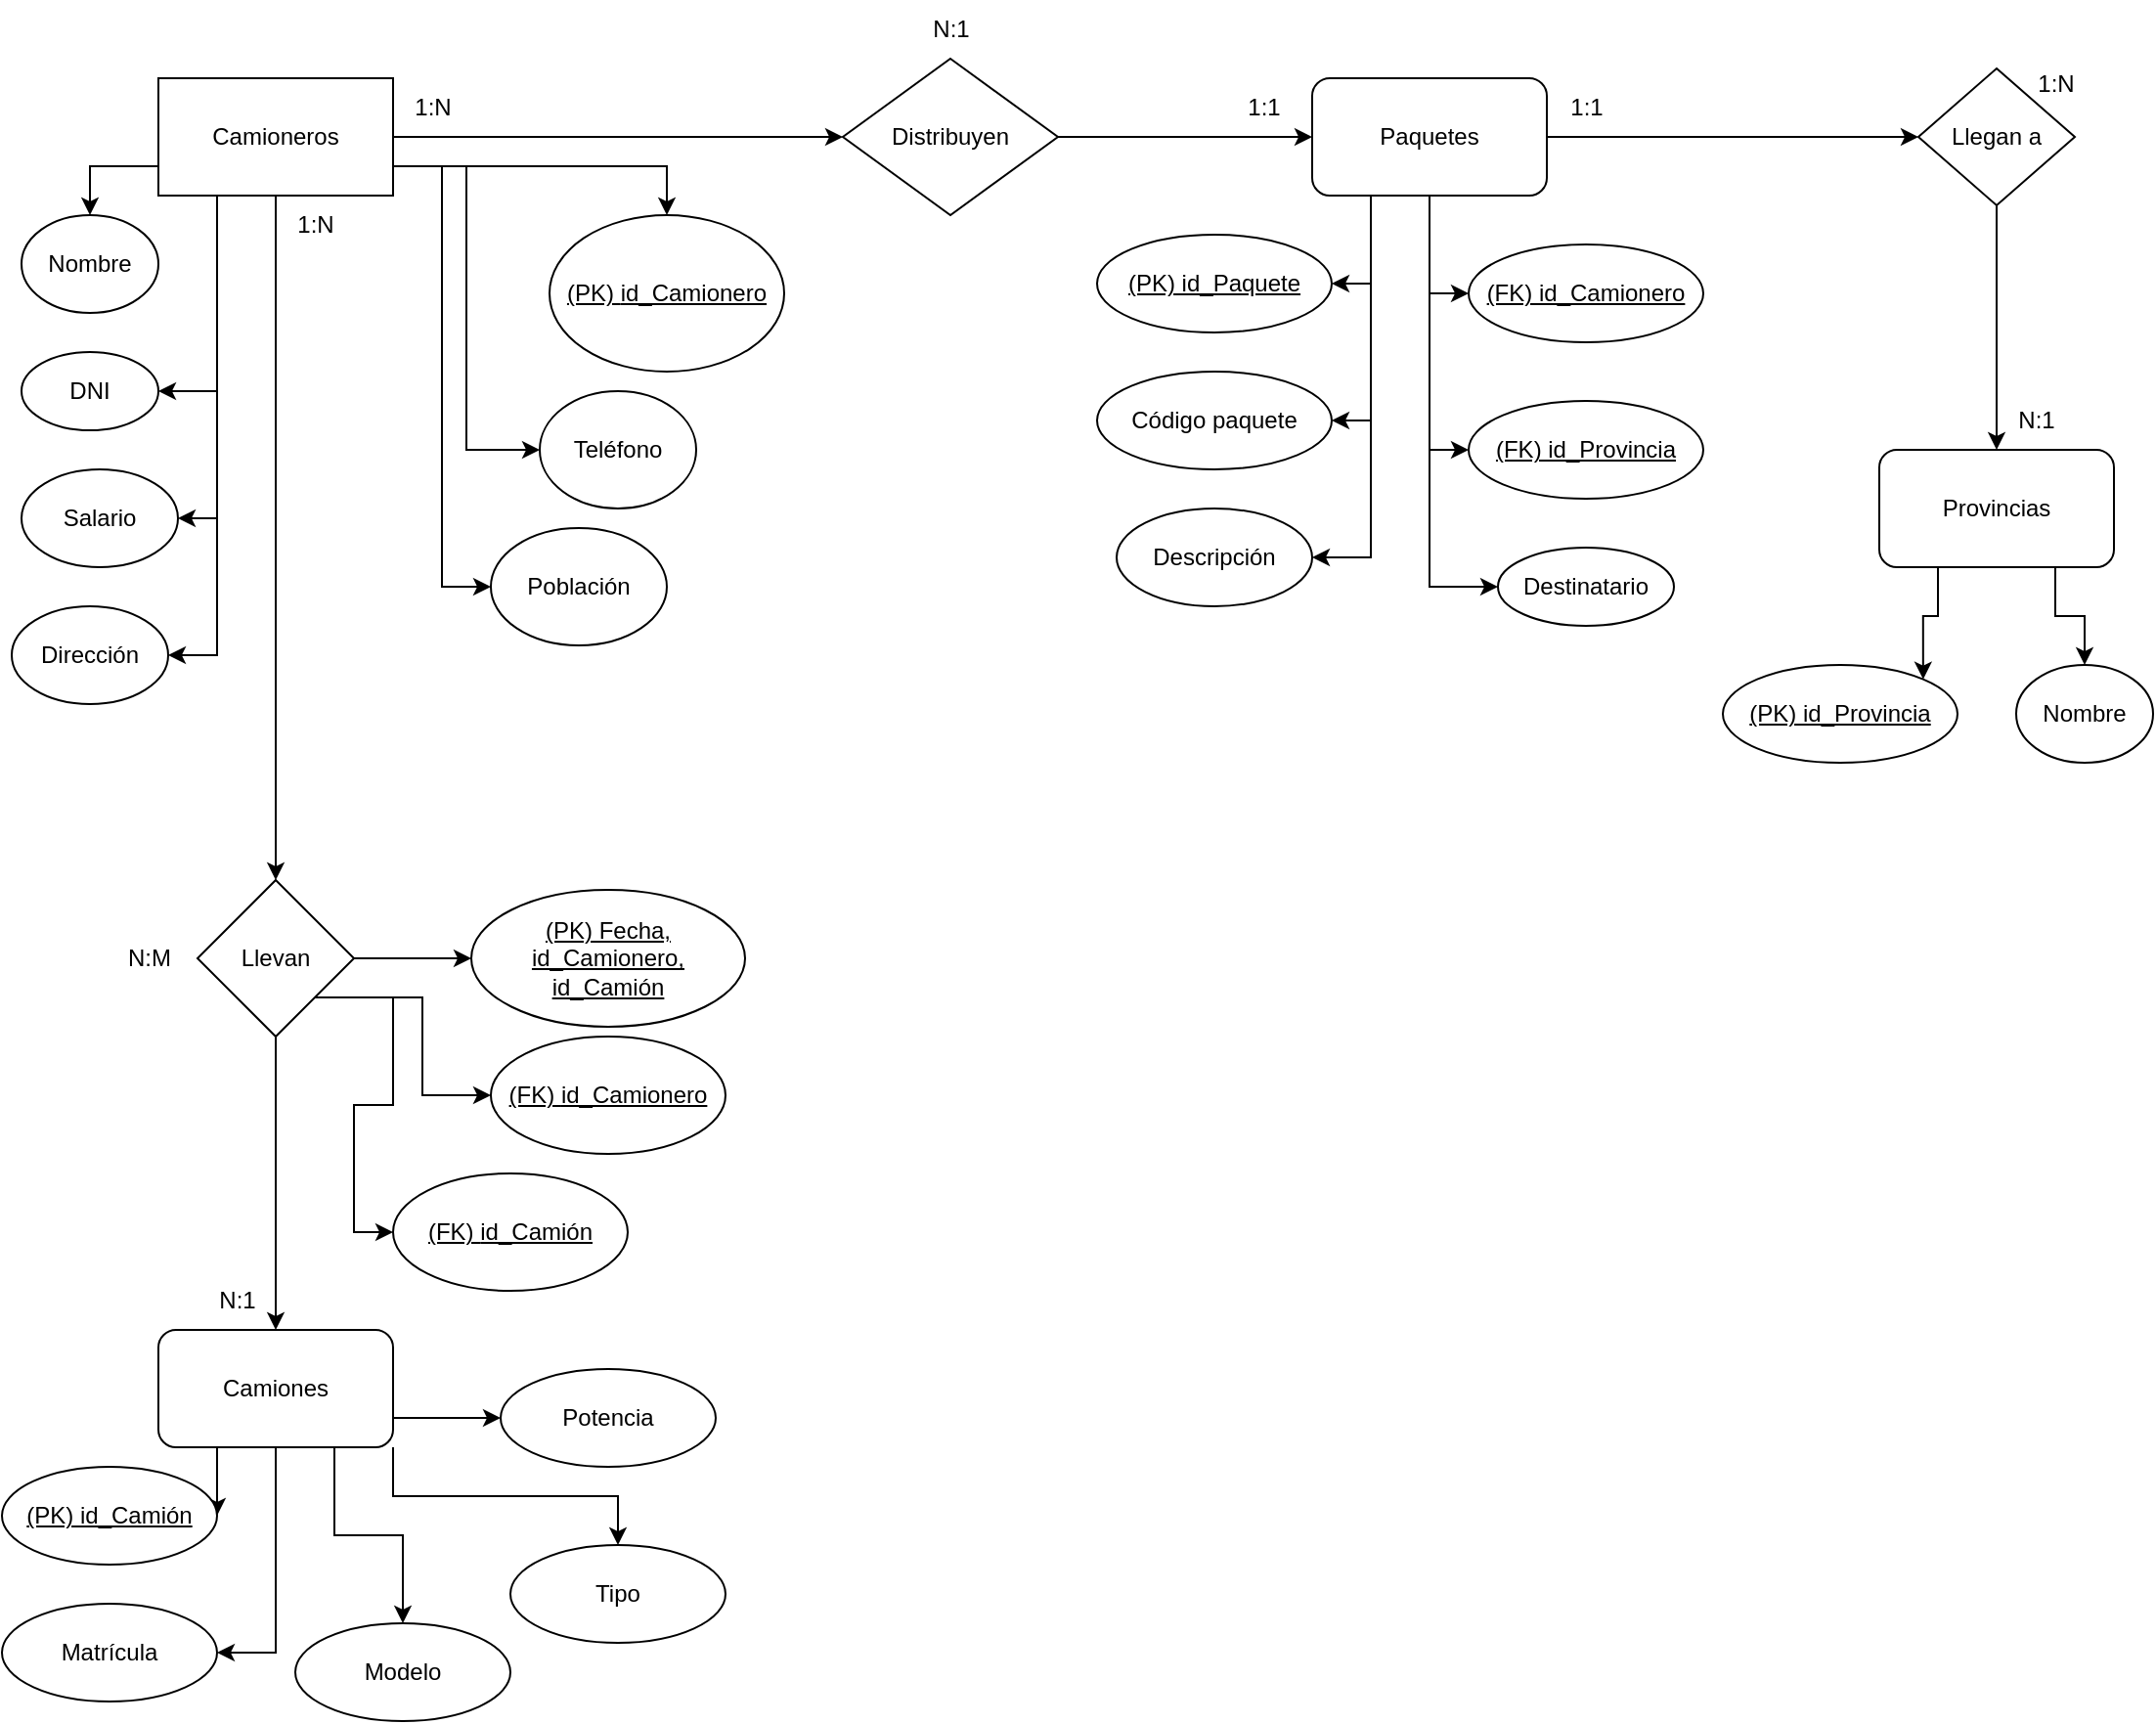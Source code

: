 <mxfile version="28.2.5">
  <diagram name="Página-1" id="GC05-0I16nLp6_O05Fju">
    <mxGraphModel dx="1281" dy="660" grid="1" gridSize="10" guides="1" tooltips="1" connect="1" arrows="1" fold="1" page="1" pageScale="1" pageWidth="1600" pageHeight="900" math="0" shadow="0">
      <root>
        <mxCell id="0" />
        <mxCell id="1" parent="0" />
        <mxCell id="a_NJxbyLy0bWbnUy5ZYN-10" style="edgeStyle=orthogonalEdgeStyle;rounded=0;orthogonalLoop=1;jettySize=auto;html=1;exitX=0;exitY=0.75;exitDx=0;exitDy=0;entryX=0.5;entryY=0;entryDx=0;entryDy=0;" edge="1" parent="1" source="a_NJxbyLy0bWbnUy5ZYN-1" target="a_NJxbyLy0bWbnUy5ZYN-4">
          <mxGeometry relative="1" as="geometry" />
        </mxCell>
        <mxCell id="a_NJxbyLy0bWbnUy5ZYN-12" style="edgeStyle=orthogonalEdgeStyle;rounded=0;orthogonalLoop=1;jettySize=auto;html=1;exitX=0.25;exitY=1;exitDx=0;exitDy=0;entryX=1;entryY=0.5;entryDx=0;entryDy=0;" edge="1" parent="1" source="a_NJxbyLy0bWbnUy5ZYN-1" target="a_NJxbyLy0bWbnUy5ZYN-2">
          <mxGeometry relative="1" as="geometry" />
        </mxCell>
        <mxCell id="a_NJxbyLy0bWbnUy5ZYN-14" style="edgeStyle=orthogonalEdgeStyle;rounded=0;orthogonalLoop=1;jettySize=auto;html=1;exitX=1;exitY=0.75;exitDx=0;exitDy=0;entryX=0.5;entryY=0;entryDx=0;entryDy=0;" edge="1" parent="1" source="a_NJxbyLy0bWbnUy5ZYN-1" target="a_NJxbyLy0bWbnUy5ZYN-3">
          <mxGeometry relative="1" as="geometry" />
        </mxCell>
        <mxCell id="a_NJxbyLy0bWbnUy5ZYN-19" style="edgeStyle=orthogonalEdgeStyle;rounded=0;orthogonalLoop=1;jettySize=auto;html=1;exitX=0.5;exitY=1;exitDx=0;exitDy=0;" edge="1" parent="1" source="a_NJxbyLy0bWbnUy5ZYN-1" target="a_NJxbyLy0bWbnUy5ZYN-20">
          <mxGeometry relative="1" as="geometry">
            <mxPoint x="140" y="470" as="targetPoint" />
          </mxGeometry>
        </mxCell>
        <mxCell id="a_NJxbyLy0bWbnUy5ZYN-40" style="edgeStyle=orthogonalEdgeStyle;rounded=0;orthogonalLoop=1;jettySize=auto;html=1;exitX=0.25;exitY=1;exitDx=0;exitDy=0;entryX=1;entryY=0.5;entryDx=0;entryDy=0;" edge="1" parent="1" source="a_NJxbyLy0bWbnUy5ZYN-1" target="a_NJxbyLy0bWbnUy5ZYN-8">
          <mxGeometry relative="1" as="geometry" />
        </mxCell>
        <mxCell id="a_NJxbyLy0bWbnUy5ZYN-41" style="edgeStyle=orthogonalEdgeStyle;rounded=0;orthogonalLoop=1;jettySize=auto;html=1;exitX=1;exitY=0.75;exitDx=0;exitDy=0;entryX=0;entryY=0.5;entryDx=0;entryDy=0;" edge="1" parent="1" source="a_NJxbyLy0bWbnUy5ZYN-1" target="a_NJxbyLy0bWbnUy5ZYN-5">
          <mxGeometry relative="1" as="geometry" />
        </mxCell>
        <mxCell id="a_NJxbyLy0bWbnUy5ZYN-42" style="edgeStyle=orthogonalEdgeStyle;rounded=0;orthogonalLoop=1;jettySize=auto;html=1;exitX=1;exitY=0.75;exitDx=0;exitDy=0;entryX=0;entryY=0.5;entryDx=0;entryDy=0;" edge="1" parent="1" source="a_NJxbyLy0bWbnUy5ZYN-1" target="a_NJxbyLy0bWbnUy5ZYN-7">
          <mxGeometry relative="1" as="geometry" />
        </mxCell>
        <mxCell id="a_NJxbyLy0bWbnUy5ZYN-43" style="edgeStyle=orthogonalEdgeStyle;rounded=0;orthogonalLoop=1;jettySize=auto;html=1;exitX=0.25;exitY=1;exitDx=0;exitDy=0;entryX=1;entryY=0.5;entryDx=0;entryDy=0;" edge="1" parent="1" source="a_NJxbyLy0bWbnUy5ZYN-1" target="a_NJxbyLy0bWbnUy5ZYN-6">
          <mxGeometry relative="1" as="geometry" />
        </mxCell>
        <mxCell id="a_NJxbyLy0bWbnUy5ZYN-46" style="edgeStyle=orthogonalEdgeStyle;rounded=0;orthogonalLoop=1;jettySize=auto;html=1;exitX=1;exitY=0.5;exitDx=0;exitDy=0;entryX=0;entryY=0.5;entryDx=0;entryDy=0;" edge="1" parent="1" source="a_NJxbyLy0bWbnUy5ZYN-1" target="a_NJxbyLy0bWbnUy5ZYN-45">
          <mxGeometry relative="1" as="geometry" />
        </mxCell>
        <mxCell id="a_NJxbyLy0bWbnUy5ZYN-1" value="Camioneros" style="rounded=0;whiteSpace=wrap;html=1;" vertex="1" parent="1">
          <mxGeometry x="80" y="40" width="120" height="60" as="geometry" />
        </mxCell>
        <mxCell id="a_NJxbyLy0bWbnUy5ZYN-2" value="DNI" style="ellipse;whiteSpace=wrap;html=1;" vertex="1" parent="1">
          <mxGeometry x="10" y="180" width="70" height="40" as="geometry" />
        </mxCell>
        <mxCell id="a_NJxbyLy0bWbnUy5ZYN-3" value="&lt;u&gt;(PK)&amp;nbsp;&lt;/u&gt;&lt;u&gt;id_Camionero&lt;/u&gt;" style="ellipse;whiteSpace=wrap;html=1;" vertex="1" parent="1">
          <mxGeometry x="280" y="110" width="120" height="80" as="geometry" />
        </mxCell>
        <mxCell id="a_NJxbyLy0bWbnUy5ZYN-4" value="Nombre" style="ellipse;whiteSpace=wrap;html=1;" vertex="1" parent="1">
          <mxGeometry x="10" y="110" width="70" height="50" as="geometry" />
        </mxCell>
        <mxCell id="a_NJxbyLy0bWbnUy5ZYN-5" value="Teléfono" style="ellipse;whiteSpace=wrap;html=1;" vertex="1" parent="1">
          <mxGeometry x="275" y="200" width="80" height="60" as="geometry" />
        </mxCell>
        <mxCell id="a_NJxbyLy0bWbnUy5ZYN-6" value="Dirección" style="ellipse;whiteSpace=wrap;html=1;" vertex="1" parent="1">
          <mxGeometry x="5" y="310" width="80" height="50" as="geometry" />
        </mxCell>
        <mxCell id="a_NJxbyLy0bWbnUy5ZYN-7" value="Población" style="ellipse;whiteSpace=wrap;html=1;" vertex="1" parent="1">
          <mxGeometry x="250" y="270" width="90" height="60" as="geometry" />
        </mxCell>
        <mxCell id="a_NJxbyLy0bWbnUy5ZYN-8" value="Salario" style="ellipse;whiteSpace=wrap;html=1;" vertex="1" parent="1">
          <mxGeometry x="10" y="240" width="80" height="50" as="geometry" />
        </mxCell>
        <mxCell id="a_NJxbyLy0bWbnUy5ZYN-25" style="edgeStyle=orthogonalEdgeStyle;rounded=0;orthogonalLoop=1;jettySize=auto;html=1;exitX=1;exitY=0.5;exitDx=0;exitDy=0;entryX=0;entryY=0.5;entryDx=0;entryDy=0;" edge="1" parent="1" source="a_NJxbyLy0bWbnUy5ZYN-20" target="a_NJxbyLy0bWbnUy5ZYN-21">
          <mxGeometry relative="1" as="geometry" />
        </mxCell>
        <mxCell id="a_NJxbyLy0bWbnUy5ZYN-26" style="edgeStyle=orthogonalEdgeStyle;rounded=0;orthogonalLoop=1;jettySize=auto;html=1;exitX=1;exitY=1;exitDx=0;exitDy=0;entryX=0;entryY=0.5;entryDx=0;entryDy=0;" edge="1" parent="1" source="a_NJxbyLy0bWbnUy5ZYN-20" target="a_NJxbyLy0bWbnUy5ZYN-23">
          <mxGeometry relative="1" as="geometry" />
        </mxCell>
        <mxCell id="a_NJxbyLy0bWbnUy5ZYN-27" style="edgeStyle=orthogonalEdgeStyle;rounded=0;orthogonalLoop=1;jettySize=auto;html=1;exitX=1;exitY=1;exitDx=0;exitDy=0;entryX=0;entryY=0.5;entryDx=0;entryDy=0;" edge="1" parent="1" source="a_NJxbyLy0bWbnUy5ZYN-20" target="a_NJxbyLy0bWbnUy5ZYN-24">
          <mxGeometry relative="1" as="geometry" />
        </mxCell>
        <mxCell id="a_NJxbyLy0bWbnUy5ZYN-39" style="edgeStyle=orthogonalEdgeStyle;rounded=0;orthogonalLoop=1;jettySize=auto;html=1;exitX=0.5;exitY=1;exitDx=0;exitDy=0;entryX=0.5;entryY=0;entryDx=0;entryDy=0;" edge="1" parent="1" source="a_NJxbyLy0bWbnUy5ZYN-20" target="a_NJxbyLy0bWbnUy5ZYN-28">
          <mxGeometry relative="1" as="geometry" />
        </mxCell>
        <mxCell id="a_NJxbyLy0bWbnUy5ZYN-20" value="Llevan" style="rhombus;whiteSpace=wrap;html=1;" vertex="1" parent="1">
          <mxGeometry x="100" y="450" width="80" height="80" as="geometry" />
        </mxCell>
        <mxCell id="a_NJxbyLy0bWbnUy5ZYN-21" value="&lt;u&gt;(PK) Fecha, id_Camionero, id_Camión&lt;/u&gt;" style="ellipse;whiteSpace=wrap;html=1;" vertex="1" parent="1">
          <mxGeometry x="240" y="455" width="140" height="70" as="geometry" />
        </mxCell>
        <mxCell id="a_NJxbyLy0bWbnUy5ZYN-23" value="&lt;u&gt;(FK)&amp;nbsp;&lt;/u&gt;&lt;u&gt;id_Camionero&lt;/u&gt;" style="ellipse;whiteSpace=wrap;html=1;" vertex="1" parent="1">
          <mxGeometry x="250" y="530" width="120" height="60" as="geometry" />
        </mxCell>
        <mxCell id="a_NJxbyLy0bWbnUy5ZYN-24" value="&lt;u&gt;(FK)&amp;nbsp;&lt;/u&gt;&lt;u&gt;id_Camión&lt;/u&gt;" style="ellipse;whiteSpace=wrap;html=1;" vertex="1" parent="1">
          <mxGeometry x="200" y="600" width="120" height="60" as="geometry" />
        </mxCell>
        <mxCell id="a_NJxbyLy0bWbnUy5ZYN-34" style="edgeStyle=orthogonalEdgeStyle;rounded=0;orthogonalLoop=1;jettySize=auto;html=1;exitX=0.25;exitY=1;exitDx=0;exitDy=0;entryX=1;entryY=0.5;entryDx=0;entryDy=0;" edge="1" parent="1" source="a_NJxbyLy0bWbnUy5ZYN-28" target="a_NJxbyLy0bWbnUy5ZYN-29">
          <mxGeometry relative="1" as="geometry" />
        </mxCell>
        <mxCell id="a_NJxbyLy0bWbnUy5ZYN-35" style="edgeStyle=orthogonalEdgeStyle;rounded=0;orthogonalLoop=1;jettySize=auto;html=1;exitX=0.5;exitY=1;exitDx=0;exitDy=0;entryX=1;entryY=0.5;entryDx=0;entryDy=0;" edge="1" parent="1" source="a_NJxbyLy0bWbnUy5ZYN-28" target="a_NJxbyLy0bWbnUy5ZYN-30">
          <mxGeometry relative="1" as="geometry" />
        </mxCell>
        <mxCell id="a_NJxbyLy0bWbnUy5ZYN-36" style="edgeStyle=orthogonalEdgeStyle;rounded=0;orthogonalLoop=1;jettySize=auto;html=1;exitX=0.75;exitY=1;exitDx=0;exitDy=0;" edge="1" parent="1" source="a_NJxbyLy0bWbnUy5ZYN-28" target="a_NJxbyLy0bWbnUy5ZYN-31">
          <mxGeometry relative="1" as="geometry" />
        </mxCell>
        <mxCell id="a_NJxbyLy0bWbnUy5ZYN-37" style="edgeStyle=orthogonalEdgeStyle;rounded=0;orthogonalLoop=1;jettySize=auto;html=1;exitX=1;exitY=1;exitDx=0;exitDy=0;" edge="1" parent="1" source="a_NJxbyLy0bWbnUy5ZYN-28" target="a_NJxbyLy0bWbnUy5ZYN-32">
          <mxGeometry relative="1" as="geometry" />
        </mxCell>
        <mxCell id="a_NJxbyLy0bWbnUy5ZYN-38" style="edgeStyle=orthogonalEdgeStyle;rounded=0;orthogonalLoop=1;jettySize=auto;html=1;exitX=1;exitY=0.75;exitDx=0;exitDy=0;entryX=0;entryY=0.5;entryDx=0;entryDy=0;" edge="1" parent="1" source="a_NJxbyLy0bWbnUy5ZYN-28" target="a_NJxbyLy0bWbnUy5ZYN-33">
          <mxGeometry relative="1" as="geometry" />
        </mxCell>
        <mxCell id="a_NJxbyLy0bWbnUy5ZYN-28" value="Camiones" style="rounded=1;whiteSpace=wrap;html=1;" vertex="1" parent="1">
          <mxGeometry x="80" y="680" width="120" height="60" as="geometry" />
        </mxCell>
        <mxCell id="a_NJxbyLy0bWbnUy5ZYN-29" value="&lt;u&gt;(PK) id_Camión&lt;/u&gt;" style="ellipse;whiteSpace=wrap;html=1;" vertex="1" parent="1">
          <mxGeometry y="750" width="110" height="50" as="geometry" />
        </mxCell>
        <mxCell id="a_NJxbyLy0bWbnUy5ZYN-30" value="Matrícula" style="ellipse;whiteSpace=wrap;html=1;" vertex="1" parent="1">
          <mxGeometry y="820" width="110" height="50" as="geometry" />
        </mxCell>
        <mxCell id="a_NJxbyLy0bWbnUy5ZYN-31" value="Modelo" style="ellipse;whiteSpace=wrap;html=1;" vertex="1" parent="1">
          <mxGeometry x="150" y="830" width="110" height="50" as="geometry" />
        </mxCell>
        <mxCell id="a_NJxbyLy0bWbnUy5ZYN-32" value="Tipo" style="ellipse;whiteSpace=wrap;html=1;" vertex="1" parent="1">
          <mxGeometry x="260" y="790" width="110" height="50" as="geometry" />
        </mxCell>
        <mxCell id="a_NJxbyLy0bWbnUy5ZYN-33" value="Potencia" style="ellipse;whiteSpace=wrap;html=1;" vertex="1" parent="1">
          <mxGeometry x="255" y="700" width="110" height="50" as="geometry" />
        </mxCell>
        <mxCell id="a_NJxbyLy0bWbnUy5ZYN-54" style="edgeStyle=orthogonalEdgeStyle;rounded=0;orthogonalLoop=1;jettySize=auto;html=1;exitX=0.25;exitY=1;exitDx=0;exitDy=0;entryX=1;entryY=0.5;entryDx=0;entryDy=0;" edge="1" parent="1" source="a_NJxbyLy0bWbnUy5ZYN-44" target="a_NJxbyLy0bWbnUy5ZYN-48">
          <mxGeometry relative="1" as="geometry" />
        </mxCell>
        <mxCell id="a_NJxbyLy0bWbnUy5ZYN-55" style="edgeStyle=orthogonalEdgeStyle;rounded=0;orthogonalLoop=1;jettySize=auto;html=1;exitX=0.25;exitY=1;exitDx=0;exitDy=0;entryX=1;entryY=0.5;entryDx=0;entryDy=0;" edge="1" parent="1" source="a_NJxbyLy0bWbnUy5ZYN-44" target="a_NJxbyLy0bWbnUy5ZYN-49">
          <mxGeometry relative="1" as="geometry" />
        </mxCell>
        <mxCell id="a_NJxbyLy0bWbnUy5ZYN-56" style="edgeStyle=orthogonalEdgeStyle;rounded=0;orthogonalLoop=1;jettySize=auto;html=1;exitX=0.25;exitY=1;exitDx=0;exitDy=0;entryX=1;entryY=0.5;entryDx=0;entryDy=0;" edge="1" parent="1" source="a_NJxbyLy0bWbnUy5ZYN-44" target="a_NJxbyLy0bWbnUy5ZYN-50">
          <mxGeometry relative="1" as="geometry" />
        </mxCell>
        <mxCell id="a_NJxbyLy0bWbnUy5ZYN-57" style="edgeStyle=orthogonalEdgeStyle;rounded=0;orthogonalLoop=1;jettySize=auto;html=1;exitX=0.5;exitY=1;exitDx=0;exitDy=0;entryX=0;entryY=0.5;entryDx=0;entryDy=0;" edge="1" parent="1" source="a_NJxbyLy0bWbnUy5ZYN-44" target="a_NJxbyLy0bWbnUy5ZYN-52">
          <mxGeometry relative="1" as="geometry" />
        </mxCell>
        <mxCell id="a_NJxbyLy0bWbnUy5ZYN-58" style="edgeStyle=orthogonalEdgeStyle;rounded=0;orthogonalLoop=1;jettySize=auto;html=1;exitX=0.5;exitY=1;exitDx=0;exitDy=0;entryX=0;entryY=0.5;entryDx=0;entryDy=0;" edge="1" parent="1" source="a_NJxbyLy0bWbnUy5ZYN-44" target="a_NJxbyLy0bWbnUy5ZYN-53">
          <mxGeometry relative="1" as="geometry" />
        </mxCell>
        <mxCell id="a_NJxbyLy0bWbnUy5ZYN-59" style="edgeStyle=orthogonalEdgeStyle;rounded=0;orthogonalLoop=1;jettySize=auto;html=1;exitX=0.5;exitY=1;exitDx=0;exitDy=0;entryX=0;entryY=0.5;entryDx=0;entryDy=0;" edge="1" parent="1" source="a_NJxbyLy0bWbnUy5ZYN-44" target="a_NJxbyLy0bWbnUy5ZYN-51">
          <mxGeometry relative="1" as="geometry" />
        </mxCell>
        <mxCell id="a_NJxbyLy0bWbnUy5ZYN-62" style="edgeStyle=orthogonalEdgeStyle;rounded=0;orthogonalLoop=1;jettySize=auto;html=1;exitX=1;exitY=0.5;exitDx=0;exitDy=0;entryX=0;entryY=0.5;entryDx=0;entryDy=0;" edge="1" parent="1" source="a_NJxbyLy0bWbnUy5ZYN-44" target="a_NJxbyLy0bWbnUy5ZYN-60">
          <mxGeometry relative="1" as="geometry" />
        </mxCell>
        <mxCell id="a_NJxbyLy0bWbnUy5ZYN-44" value="Paquetes" style="rounded=1;whiteSpace=wrap;html=1;" vertex="1" parent="1">
          <mxGeometry x="670" y="40" width="120" height="60" as="geometry" />
        </mxCell>
        <mxCell id="a_NJxbyLy0bWbnUy5ZYN-47" style="edgeStyle=orthogonalEdgeStyle;rounded=0;orthogonalLoop=1;jettySize=auto;html=1;exitX=1;exitY=0.5;exitDx=0;exitDy=0;entryX=0;entryY=0.5;entryDx=0;entryDy=0;" edge="1" parent="1" source="a_NJxbyLy0bWbnUy5ZYN-45" target="a_NJxbyLy0bWbnUy5ZYN-44">
          <mxGeometry relative="1" as="geometry" />
        </mxCell>
        <mxCell id="a_NJxbyLy0bWbnUy5ZYN-45" value="Distribuyen" style="rhombus;whiteSpace=wrap;html=1;" vertex="1" parent="1">
          <mxGeometry x="430" y="30" width="110" height="80" as="geometry" />
        </mxCell>
        <mxCell id="a_NJxbyLy0bWbnUy5ZYN-48" value="&lt;u&gt;(PK) id_Paquete&lt;/u&gt;" style="ellipse;whiteSpace=wrap;html=1;" vertex="1" parent="1">
          <mxGeometry x="560" y="120" width="120" height="50" as="geometry" />
        </mxCell>
        <mxCell id="a_NJxbyLy0bWbnUy5ZYN-49" value="Código paquete" style="ellipse;whiteSpace=wrap;html=1;" vertex="1" parent="1">
          <mxGeometry x="560" y="190" width="120" height="50" as="geometry" />
        </mxCell>
        <mxCell id="a_NJxbyLy0bWbnUy5ZYN-50" value="Descripción" style="ellipse;whiteSpace=wrap;html=1;" vertex="1" parent="1">
          <mxGeometry x="570" y="260" width="100" height="50" as="geometry" />
        </mxCell>
        <mxCell id="a_NJxbyLy0bWbnUy5ZYN-51" value="Destinatario" style="ellipse;whiteSpace=wrap;html=1;" vertex="1" parent="1">
          <mxGeometry x="765" y="280" width="90" height="40" as="geometry" />
        </mxCell>
        <mxCell id="a_NJxbyLy0bWbnUy5ZYN-52" value="&lt;u&gt;(FK) id_Camionero&lt;/u&gt;" style="ellipse;whiteSpace=wrap;html=1;" vertex="1" parent="1">
          <mxGeometry x="750" y="125" width="120" height="50" as="geometry" />
        </mxCell>
        <mxCell id="a_NJxbyLy0bWbnUy5ZYN-53" value="&lt;u&gt;(FK) id_Provincia&lt;/u&gt;" style="ellipse;whiteSpace=wrap;html=1;" vertex="1" parent="1">
          <mxGeometry x="750" y="205" width="120" height="50" as="geometry" />
        </mxCell>
        <mxCell id="a_NJxbyLy0bWbnUy5ZYN-63" style="edgeStyle=orthogonalEdgeStyle;rounded=0;orthogonalLoop=1;jettySize=auto;html=1;exitX=0.5;exitY=1;exitDx=0;exitDy=0;entryX=0.5;entryY=0;entryDx=0;entryDy=0;" edge="1" parent="1" source="a_NJxbyLy0bWbnUy5ZYN-60" target="a_NJxbyLy0bWbnUy5ZYN-61">
          <mxGeometry relative="1" as="geometry" />
        </mxCell>
        <mxCell id="a_NJxbyLy0bWbnUy5ZYN-60" value="Llegan a" style="rhombus;whiteSpace=wrap;html=1;" vertex="1" parent="1">
          <mxGeometry x="980" y="35" width="80" height="70" as="geometry" />
        </mxCell>
        <mxCell id="a_NJxbyLy0bWbnUy5ZYN-66" style="edgeStyle=orthogonalEdgeStyle;rounded=0;orthogonalLoop=1;jettySize=auto;html=1;exitX=0.25;exitY=1;exitDx=0;exitDy=0;entryX=1;entryY=0;entryDx=0;entryDy=0;" edge="1" parent="1" source="a_NJxbyLy0bWbnUy5ZYN-61" target="a_NJxbyLy0bWbnUy5ZYN-64">
          <mxGeometry relative="1" as="geometry" />
        </mxCell>
        <mxCell id="a_NJxbyLy0bWbnUy5ZYN-67" style="edgeStyle=orthogonalEdgeStyle;rounded=0;orthogonalLoop=1;jettySize=auto;html=1;exitX=0.75;exitY=1;exitDx=0;exitDy=0;entryX=0.5;entryY=0;entryDx=0;entryDy=0;" edge="1" parent="1" source="a_NJxbyLy0bWbnUy5ZYN-61" target="a_NJxbyLy0bWbnUy5ZYN-65">
          <mxGeometry relative="1" as="geometry" />
        </mxCell>
        <mxCell id="a_NJxbyLy0bWbnUy5ZYN-61" value="Provincias" style="rounded=1;whiteSpace=wrap;html=1;" vertex="1" parent="1">
          <mxGeometry x="960" y="230" width="120" height="60" as="geometry" />
        </mxCell>
        <mxCell id="a_NJxbyLy0bWbnUy5ZYN-64" value="&lt;u&gt;(PK) id_Provincia&lt;/u&gt;" style="ellipse;whiteSpace=wrap;html=1;" vertex="1" parent="1">
          <mxGeometry x="880" y="340" width="120" height="50" as="geometry" />
        </mxCell>
        <mxCell id="a_NJxbyLy0bWbnUy5ZYN-65" value="Nombre" style="ellipse;whiteSpace=wrap;html=1;" vertex="1" parent="1">
          <mxGeometry x="1030" y="340" width="70" height="50" as="geometry" />
        </mxCell>
        <mxCell id="a_NJxbyLy0bWbnUy5ZYN-68" value="1:1" style="text;html=1;align=center;verticalAlign=middle;resizable=0;points=[];autosize=1;strokeColor=none;fillColor=none;" vertex="1" parent="1">
          <mxGeometry x="790" y="40" width="40" height="30" as="geometry" />
        </mxCell>
        <mxCell id="a_NJxbyLy0bWbnUy5ZYN-69" value="N:1" style="text;html=1;align=center;verticalAlign=middle;resizable=0;points=[];autosize=1;strokeColor=none;fillColor=none;" vertex="1" parent="1">
          <mxGeometry x="1020" y="200" width="40" height="30" as="geometry" />
        </mxCell>
        <mxCell id="a_NJxbyLy0bWbnUy5ZYN-70" value="1:N" style="text;html=1;align=center;verticalAlign=middle;resizable=0;points=[];autosize=1;strokeColor=none;fillColor=none;" vertex="1" parent="1">
          <mxGeometry x="1030" y="28" width="40" height="30" as="geometry" />
        </mxCell>
        <mxCell id="a_NJxbyLy0bWbnUy5ZYN-71" value="1:1" style="text;html=1;align=center;verticalAlign=middle;resizable=0;points=[];autosize=1;strokeColor=none;fillColor=none;" vertex="1" parent="1">
          <mxGeometry x="625" y="40" width="40" height="30" as="geometry" />
        </mxCell>
        <mxCell id="a_NJxbyLy0bWbnUy5ZYN-72" value="1:N" style="text;html=1;align=center;verticalAlign=middle;resizable=0;points=[];autosize=1;strokeColor=none;fillColor=none;" vertex="1" parent="1">
          <mxGeometry x="200" y="40" width="40" height="30" as="geometry" />
        </mxCell>
        <mxCell id="a_NJxbyLy0bWbnUy5ZYN-73" value="N:1" style="text;html=1;align=center;verticalAlign=middle;resizable=0;points=[];autosize=1;strokeColor=none;fillColor=none;" vertex="1" parent="1">
          <mxGeometry x="465" width="40" height="30" as="geometry" />
        </mxCell>
        <mxCell id="a_NJxbyLy0bWbnUy5ZYN-74" value="1:N" style="text;html=1;align=center;verticalAlign=middle;resizable=0;points=[];autosize=1;strokeColor=none;fillColor=none;" vertex="1" parent="1">
          <mxGeometry x="140" y="100" width="40" height="30" as="geometry" />
        </mxCell>
        <mxCell id="a_NJxbyLy0bWbnUy5ZYN-75" value="N:M" style="text;html=1;align=center;verticalAlign=middle;resizable=0;points=[];autosize=1;strokeColor=none;fillColor=none;" vertex="1" parent="1">
          <mxGeometry x="50" y="475" width="50" height="30" as="geometry" />
        </mxCell>
        <mxCell id="a_NJxbyLy0bWbnUy5ZYN-76" value="N:1" style="text;html=1;align=center;verticalAlign=middle;resizable=0;points=[];autosize=1;strokeColor=none;fillColor=none;" vertex="1" parent="1">
          <mxGeometry x="100" y="650" width="40" height="30" as="geometry" />
        </mxCell>
      </root>
    </mxGraphModel>
  </diagram>
</mxfile>
